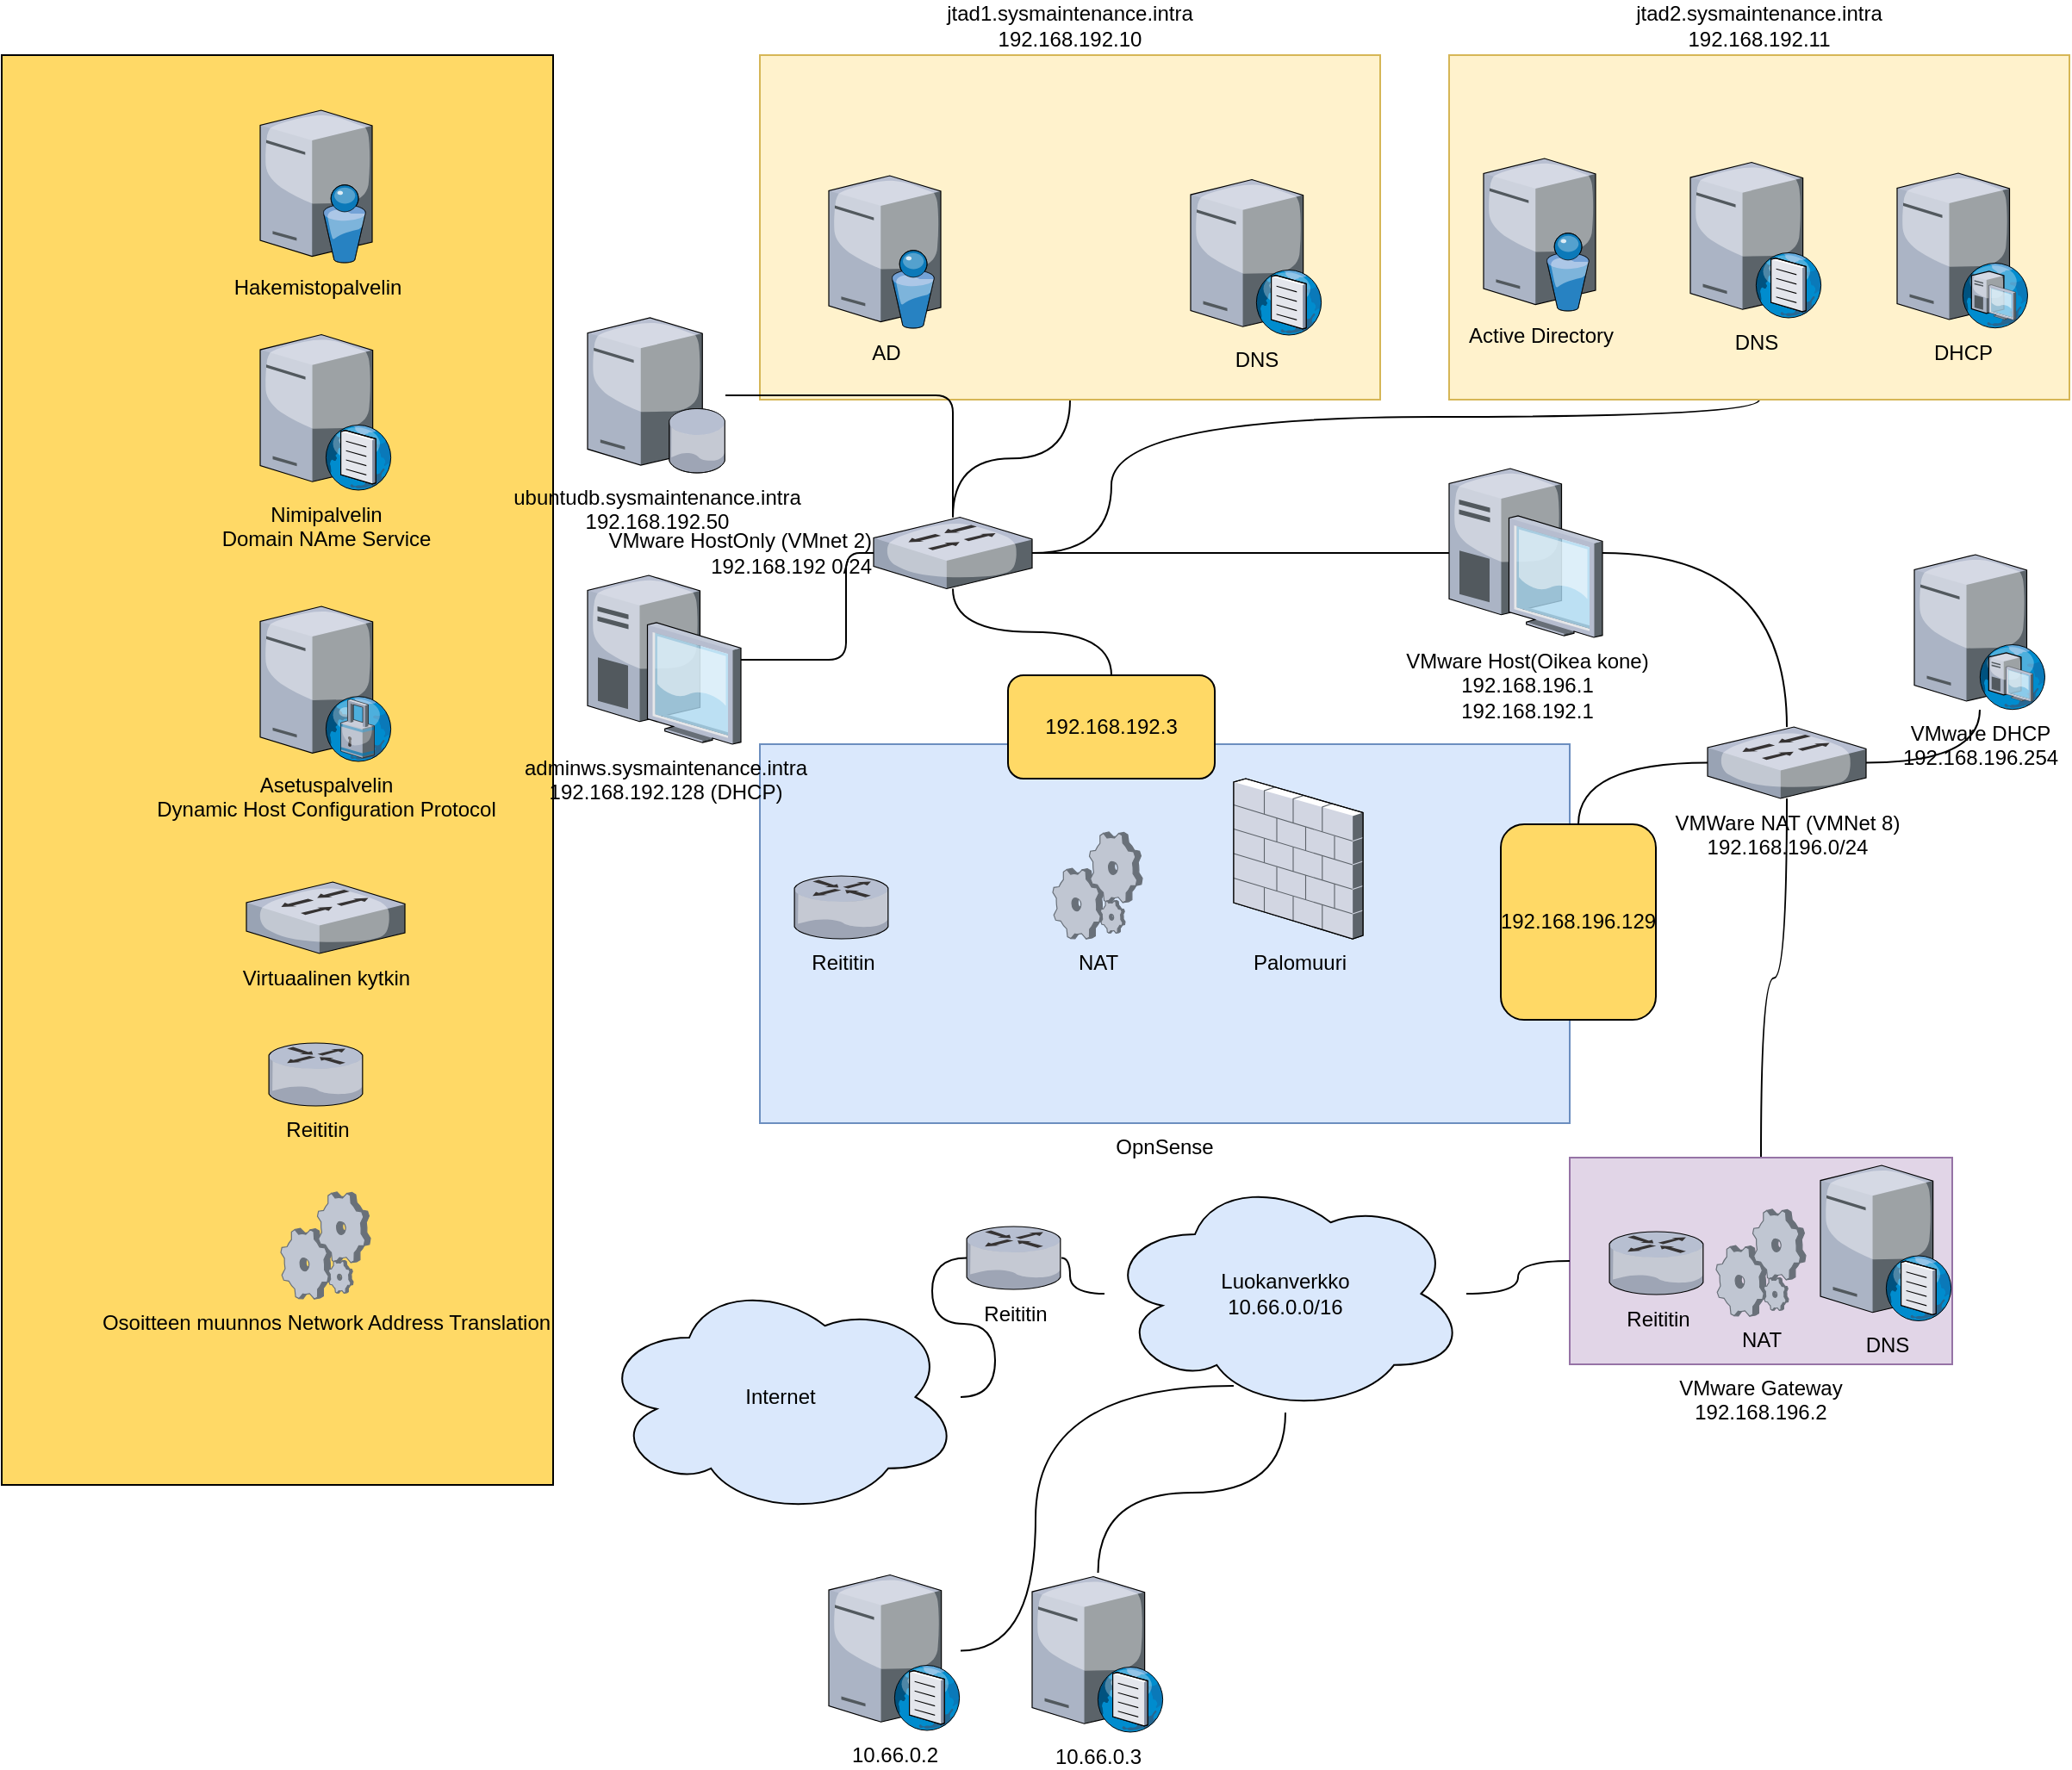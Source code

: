 <mxfile version="20.6.2" type="device"><diagram id="OtLNqFFVJTeNIrDypzuf" name="Page-1"><mxGraphModel dx="2256" dy="884" grid="1" gridSize="10" guides="1" tooltips="1" connect="1" arrows="1" fold="1" page="1" pageScale="1" pageWidth="850" pageHeight="1100" math="0" shadow="0"><root><mxCell id="0"/><mxCell id="1" parent="0"/><mxCell id="iy-Jqvx_aMD-wlpOjrOe-61" value="" style="rounded=0;whiteSpace=wrap;html=1;shadow=0;glass=0;sketch=0;strokeColor=#000000;fillColor=#FFD966;" parent="1" vertex="1"><mxGeometry x="-400" y="40" width="320" height="830" as="geometry"/></mxCell><mxCell id="iy-Jqvx_aMD-wlpOjrOe-37" style="edgeStyle=orthogonalEdgeStyle;orthogonalLoop=1;jettySize=auto;html=1;curved=1;endArrow=none;endFill=0;" parent="1" source="iy-Jqvx_aMD-wlpOjrOe-5" target="iy-Jqvx_aMD-wlpOjrOe-20" edge="1"><mxGeometry relative="1" as="geometry"/></mxCell><mxCell id="iy-Jqvx_aMD-wlpOjrOe-5" value="jtad1.sysmaintenance.intra&lt;br&gt;192.168.192.10" style="rounded=0;whiteSpace=wrap;html=1;glass=0;sketch=0;shadow=0;fillColor=#fff2cc;strokeColor=#d6b656;spacingTop=0;labelPosition=center;verticalLabelPosition=top;align=center;verticalAlign=bottom;" parent="1" vertex="1"><mxGeometry x="40" y="40" width="360" height="200" as="geometry"/></mxCell><mxCell id="iy-Jqvx_aMD-wlpOjrOe-6" value="AD" style="verticalLabelPosition=bottom;sketch=0;aspect=fixed;html=1;verticalAlign=top;strokeColor=none;align=center;outlineConnect=0;shape=mxgraph.citrix.directory_server;shadow=0;glass=0;fillColor=#FFD966;labelPosition=center;" parent="1" vertex="1"><mxGeometry x="80" y="110" width="65" height="88.5" as="geometry"/></mxCell><mxCell id="iy-Jqvx_aMD-wlpOjrOe-7" value="DNS" style="verticalLabelPosition=bottom;sketch=0;aspect=fixed;html=1;verticalAlign=top;strokeColor=none;align=center;outlineConnect=0;shape=mxgraph.citrix.dns_server;shadow=0;glass=0;fillColor=#FFD966;" parent="1" vertex="1"><mxGeometry x="290" y="110" width="76.5" height="92.5" as="geometry"/></mxCell><mxCell id="iy-Jqvx_aMD-wlpOjrOe-38" style="edgeStyle=orthogonalEdgeStyle;curved=1;orthogonalLoop=1;jettySize=auto;html=1;endArrow=none;endFill=0;" parent="1" source="iy-Jqvx_aMD-wlpOjrOe-8" target="iy-Jqvx_aMD-wlpOjrOe-20" edge="1"><mxGeometry relative="1" as="geometry"><Array as="points"><mxPoint x="620" y="250"/><mxPoint x="244" y="250"/></Array></mxGeometry></mxCell><mxCell id="iy-Jqvx_aMD-wlpOjrOe-8" value="jtad2.sysmaintenance.intra&lt;br&gt;192.168.192.11" style="rounded=0;whiteSpace=wrap;html=1;glass=0;sketch=0;shadow=0;fillColor=#fff2cc;strokeColor=#d6b656;spacingTop=0;labelPosition=center;verticalLabelPosition=top;align=center;verticalAlign=bottom;" parent="1" vertex="1"><mxGeometry x="440" y="40" width="360" height="200" as="geometry"/></mxCell><mxCell id="iy-Jqvx_aMD-wlpOjrOe-9" value="Active Directory" style="verticalLabelPosition=bottom;sketch=0;aspect=fixed;html=1;verticalAlign=top;strokeColor=none;align=center;outlineConnect=0;shape=mxgraph.citrix.directory_server;shadow=0;glass=0;fillColor=#FFD966;labelPosition=center;" parent="1" vertex="1"><mxGeometry x="460" y="100" width="65" height="88.5" as="geometry"/></mxCell><mxCell id="iy-Jqvx_aMD-wlpOjrOe-10" value="DNS" style="verticalLabelPosition=bottom;sketch=0;aspect=fixed;html=1;verticalAlign=top;strokeColor=none;align=center;outlineConnect=0;shape=mxgraph.citrix.dns_server;shadow=0;glass=0;fillColor=#FFD966;" parent="1" vertex="1"><mxGeometry x="580" y="100" width="76.5" height="92.5" as="geometry"/></mxCell><mxCell id="iy-Jqvx_aMD-wlpOjrOe-11" value="DHCP" style="verticalLabelPosition=bottom;sketch=0;aspect=fixed;html=1;verticalAlign=top;strokeColor=none;align=center;outlineConnect=0;shape=mxgraph.citrix.dhcp_server;shadow=0;glass=0;fillColor=#FFD966;" parent="1" vertex="1"><mxGeometry x="700" y="108.5" width="76" height="90" as="geometry"/></mxCell><mxCell id="iy-Jqvx_aMD-wlpOjrOe-14" value="OpnSense" style="rounded=0;whiteSpace=wrap;html=1;shadow=0;glass=0;sketch=0;fillColor=#dae8fc;strokeColor=#6c8ebf;labelPosition=center;verticalLabelPosition=bottom;align=center;verticalAlign=top;" parent="1" vertex="1"><mxGeometry x="40" y="440" width="470" height="220" as="geometry"/></mxCell><mxCell id="iy-Jqvx_aMD-wlpOjrOe-15" value="Palomuuri" style="verticalLabelPosition=bottom;sketch=0;aspect=fixed;html=1;verticalAlign=top;strokeColor=none;align=center;outlineConnect=0;shape=mxgraph.citrix.firewall;shadow=0;glass=0;fillColor=#FFD966;" parent="1" vertex="1"><mxGeometry x="315" y="460" width="75" height="93" as="geometry"/></mxCell><mxCell id="iy-Jqvx_aMD-wlpOjrOe-16" value="Reititin" style="verticalLabelPosition=bottom;sketch=0;aspect=fixed;html=1;verticalAlign=top;strokeColor=none;align=center;outlineConnect=0;shape=mxgraph.citrix.router;shadow=0;glass=0;fillColor=#FFD966;" parent="1" vertex="1"><mxGeometry x="60" y="516.5" width="55" height="36.5" as="geometry"/></mxCell><mxCell id="iy-Jqvx_aMD-wlpOjrOe-17" value="NAT" style="verticalLabelPosition=bottom;sketch=0;aspect=fixed;html=1;verticalAlign=top;strokeColor=none;align=center;outlineConnect=0;shape=mxgraph.citrix.process;shadow=0;glass=0;fillColor=#FFD966;" parent="1" vertex="1"><mxGeometry x="210" y="491" width="52" height="62" as="geometry"/></mxCell><mxCell id="iy-Jqvx_aMD-wlpOjrOe-49" style="edgeStyle=orthogonalEdgeStyle;curved=1;orthogonalLoop=1;jettySize=auto;html=1;endArrow=none;endFill=0;" parent="1" source="iy-Jqvx_aMD-wlpOjrOe-18" target="iy-Jqvx_aMD-wlpOjrOe-48" edge="1"><mxGeometry relative="1" as="geometry"/></mxCell><mxCell id="iy-Jqvx_aMD-wlpOjrOe-18" value="Luokanverkko&lt;br&gt;10.66.0.0/16" style="ellipse;shape=cloud;whiteSpace=wrap;html=1;shadow=0;glass=0;sketch=0;fillColor=#dae8fc;strokeColor=#000000;labelPosition=center;verticalLabelPosition=middle;align=center;verticalAlign=middle;" parent="1" vertex="1"><mxGeometry x="240" y="690" width="210" height="138" as="geometry"/></mxCell><mxCell id="iy-Jqvx_aMD-wlpOjrOe-42" style="edgeStyle=orthogonalEdgeStyle;curved=1;orthogonalLoop=1;jettySize=auto;html=1;endArrow=none;endFill=0;" parent="1" source="iy-Jqvx_aMD-wlpOjrOe-19" target="iy-Jqvx_aMD-wlpOjrOe-32" edge="1"><mxGeometry relative="1" as="geometry"/></mxCell><mxCell id="iy-Jqvx_aMD-wlpOjrOe-43" style="edgeStyle=orthogonalEdgeStyle;curved=1;orthogonalLoop=1;jettySize=auto;html=1;endArrow=none;endFill=0;" parent="1" source="iy-Jqvx_aMD-wlpOjrOe-19" target="iy-Jqvx_aMD-wlpOjrOe-22" edge="1"><mxGeometry relative="1" as="geometry"/></mxCell><mxCell id="iy-Jqvx_aMD-wlpOjrOe-45" style="edgeStyle=orthogonalEdgeStyle;curved=1;orthogonalLoop=1;jettySize=auto;html=1;endArrow=none;endFill=0;" parent="1" source="iy-Jqvx_aMD-wlpOjrOe-19" target="iy-Jqvx_aMD-wlpOjrOe-28" edge="1"><mxGeometry relative="1" as="geometry"/></mxCell><mxCell id="iy-Jqvx_aMD-wlpOjrOe-19" value="VMWare NAT (VMNet 8)&lt;br&gt;192.168.196.0/24" style="verticalLabelPosition=bottom;sketch=0;aspect=fixed;html=1;verticalAlign=top;strokeColor=none;align=center;outlineConnect=0;shape=mxgraph.citrix.switch;shadow=0;glass=0;fillColor=#FFD966;" parent="1" vertex="1"><mxGeometry x="590" y="430" width="92" height="41.5" as="geometry"/></mxCell><mxCell id="iy-Jqvx_aMD-wlpOjrOe-39" style="edgeStyle=orthogonalEdgeStyle;curved=1;orthogonalLoop=1;jettySize=auto;html=1;endArrow=none;endFill=0;" parent="1" source="iy-Jqvx_aMD-wlpOjrOe-20" target="iy-Jqvx_aMD-wlpOjrOe-21" edge="1"><mxGeometry relative="1" as="geometry"/></mxCell><mxCell id="iy-Jqvx_aMD-wlpOjrOe-20" value="VMware HostOnly (VMnet 2)&lt;br&gt;192.168.192 0/24" style="verticalLabelPosition=middle;sketch=0;aspect=fixed;html=1;verticalAlign=middle;strokeColor=none;align=right;outlineConnect=0;shape=mxgraph.citrix.switch;shadow=0;glass=0;fillColor=#FFD966;labelPosition=left;" parent="1" vertex="1"><mxGeometry x="106" y="308.25" width="92" height="41.5" as="geometry"/></mxCell><mxCell id="iy-Jqvx_aMD-wlpOjrOe-21" value="192.168.192.3" style="rounded=1;whiteSpace=wrap;html=1;shadow=0;glass=0;sketch=0;strokeColor=#000000;fillColor=#FFD966;" parent="1" vertex="1"><mxGeometry x="184" y="400" width="120" height="60" as="geometry"/></mxCell><mxCell id="iy-Jqvx_aMD-wlpOjrOe-22" value="192.168.196.129" style="rounded=1;whiteSpace=wrap;html=1;shadow=0;glass=0;sketch=0;strokeColor=#000000;fillColor=#FFD966;" parent="1" vertex="1"><mxGeometry x="470" y="486.5" width="90" height="113.5" as="geometry"/></mxCell><mxCell id="iy-Jqvx_aMD-wlpOjrOe-31" value="" style="group" parent="1" vertex="1" connectable="0"><mxGeometry x="510" y="680" width="222" height="120" as="geometry"/></mxCell><mxCell id="iy-Jqvx_aMD-wlpOjrOe-28" value="VMware Gateway&lt;br&gt;192.168.196.2" style="rounded=0;whiteSpace=wrap;html=1;shadow=0;glass=0;sketch=0;labelPosition=center;verticalLabelPosition=bottom;align=center;verticalAlign=top;fillColor=#e1d5e7;strokeColor=#9673a6;" parent="iy-Jqvx_aMD-wlpOjrOe-31" vertex="1"><mxGeometry width="222" height="120" as="geometry"/></mxCell><mxCell id="iy-Jqvx_aMD-wlpOjrOe-23" value="DNS" style="verticalLabelPosition=bottom;sketch=0;aspect=fixed;html=1;verticalAlign=top;strokeColor=none;align=center;outlineConnect=0;shape=mxgraph.citrix.dns_server;shadow=0;glass=0;fillColor=#FFD966;" parent="iy-Jqvx_aMD-wlpOjrOe-31" vertex="1"><mxGeometry x="145.5" y="2.25" width="76.5" height="92.5" as="geometry"/></mxCell><mxCell id="iy-Jqvx_aMD-wlpOjrOe-24" value="Reititin" style="verticalLabelPosition=bottom;sketch=0;aspect=fixed;html=1;verticalAlign=top;strokeColor=none;align=center;outlineConnect=0;shape=mxgraph.citrix.router;shadow=0;glass=0;fillColor=#FFD966;" parent="iy-Jqvx_aMD-wlpOjrOe-31" vertex="1"><mxGeometry x="23" y="43" width="55" height="36.5" as="geometry"/></mxCell><mxCell id="GQsqadWeq-eP-6hVlnUb-1" value="NAT" style="verticalLabelPosition=bottom;sketch=0;aspect=fixed;html=1;verticalAlign=top;strokeColor=none;align=center;outlineConnect=0;shape=mxgraph.citrix.process;shadow=0;glass=0;fillColor=#FFD966;" parent="iy-Jqvx_aMD-wlpOjrOe-31" vertex="1"><mxGeometry x="85" y="30" width="52" height="62" as="geometry"/></mxCell><mxCell id="iy-Jqvx_aMD-wlpOjrOe-32" value="VMware DHCP&lt;br&gt;192.168.196.254" style="verticalLabelPosition=bottom;sketch=0;aspect=fixed;html=1;verticalAlign=top;strokeColor=none;align=center;outlineConnect=0;shape=mxgraph.citrix.dhcp_server;shadow=0;glass=0;fillColor=#FFD966;" parent="1" vertex="1"><mxGeometry x="710" y="330" width="76" height="90" as="geometry"/></mxCell><mxCell id="iy-Jqvx_aMD-wlpOjrOe-40" style="edgeStyle=orthogonalEdgeStyle;curved=1;orthogonalLoop=1;jettySize=auto;html=1;endArrow=none;endFill=0;" parent="1" source="iy-Jqvx_aMD-wlpOjrOe-33" target="iy-Jqvx_aMD-wlpOjrOe-20" edge="1"><mxGeometry relative="1" as="geometry"/></mxCell><mxCell id="iy-Jqvx_aMD-wlpOjrOe-41" style="edgeStyle=orthogonalEdgeStyle;curved=1;orthogonalLoop=1;jettySize=auto;html=1;endArrow=none;endFill=0;" parent="1" source="iy-Jqvx_aMD-wlpOjrOe-33" target="iy-Jqvx_aMD-wlpOjrOe-19" edge="1"><mxGeometry relative="1" as="geometry"><Array as="points"><mxPoint x="636" y="329"/></Array></mxGeometry></mxCell><mxCell id="iy-Jqvx_aMD-wlpOjrOe-33" value="VMware Host(Oikea kone)&lt;br&gt;192.168.196.1&lt;br&gt;192.168.192.1" style="verticalLabelPosition=bottom;sketch=0;aspect=fixed;html=1;verticalAlign=top;strokeColor=none;align=center;outlineConnect=0;shape=mxgraph.citrix.desktop;shadow=0;glass=0;fillColor=#FFD966;" parent="1" vertex="1"><mxGeometry x="440" y="280" width="89" height="98" as="geometry"/></mxCell><mxCell id="iy-Jqvx_aMD-wlpOjrOe-53" style="edgeStyle=orthogonalEdgeStyle;curved=1;orthogonalLoop=1;jettySize=auto;html=1;entryX=0.357;entryY=0.888;entryDx=0;entryDy=0;entryPerimeter=0;endArrow=none;endFill=0;" parent="1" source="iy-Jqvx_aMD-wlpOjrOe-34" target="iy-Jqvx_aMD-wlpOjrOe-18" edge="1"><mxGeometry relative="1" as="geometry"><Array as="points"><mxPoint x="200" y="966"/><mxPoint x="200" y="813"/></Array></mxGeometry></mxCell><mxCell id="iy-Jqvx_aMD-wlpOjrOe-34" value="10.66.0.2" style="verticalLabelPosition=bottom;sketch=0;aspect=fixed;html=1;verticalAlign=top;strokeColor=none;align=center;outlineConnect=0;shape=mxgraph.citrix.dns_server;shadow=0;glass=0;fillColor=#FFD966;" parent="1" vertex="1"><mxGeometry x="80" y="920" width="76.5" height="92.5" as="geometry"/></mxCell><mxCell id="iy-Jqvx_aMD-wlpOjrOe-54" style="edgeStyle=orthogonalEdgeStyle;curved=1;orthogonalLoop=1;jettySize=auto;html=1;endArrow=none;endFill=0;" parent="1" source="iy-Jqvx_aMD-wlpOjrOe-35" target="iy-Jqvx_aMD-wlpOjrOe-18" edge="1"><mxGeometry relative="1" as="geometry"/></mxCell><mxCell id="iy-Jqvx_aMD-wlpOjrOe-35" value="10.66.0.3" style="verticalLabelPosition=bottom;sketch=0;aspect=fixed;html=1;verticalAlign=top;strokeColor=none;align=center;outlineConnect=0;shape=mxgraph.citrix.dns_server;shadow=0;glass=0;fillColor=#FFD966;" parent="1" vertex="1"><mxGeometry x="198" y="921" width="76.5" height="92.5" as="geometry"/></mxCell><mxCell id="iy-Jqvx_aMD-wlpOjrOe-36" value="Internet" style="ellipse;shape=cloud;whiteSpace=wrap;html=1;shadow=0;glass=0;sketch=0;fillColor=#dae8fc;strokeColor=#000000;labelPosition=center;verticalLabelPosition=middle;align=center;verticalAlign=middle;" parent="1" vertex="1"><mxGeometry x="-53.5" y="750" width="210" height="138" as="geometry"/></mxCell><mxCell id="iy-Jqvx_aMD-wlpOjrOe-46" style="edgeStyle=orthogonalEdgeStyle;curved=1;orthogonalLoop=1;jettySize=auto;html=1;endArrow=none;endFill=0;" parent="1" source="iy-Jqvx_aMD-wlpOjrOe-28" target="iy-Jqvx_aMD-wlpOjrOe-18" edge="1"><mxGeometry relative="1" as="geometry"/></mxCell><mxCell id="iy-Jqvx_aMD-wlpOjrOe-50" style="edgeStyle=orthogonalEdgeStyle;curved=1;orthogonalLoop=1;jettySize=auto;html=1;endArrow=none;endFill=0;" parent="1" source="iy-Jqvx_aMD-wlpOjrOe-48" target="iy-Jqvx_aMD-wlpOjrOe-36" edge="1"><mxGeometry relative="1" as="geometry"/></mxCell><mxCell id="iy-Jqvx_aMD-wlpOjrOe-48" value="Reititin" style="verticalLabelPosition=bottom;sketch=0;aspect=fixed;html=1;verticalAlign=top;strokeColor=none;align=center;outlineConnect=0;shape=mxgraph.citrix.router;shadow=0;glass=0;fillColor=#FFD966;" parent="1" vertex="1"><mxGeometry x="160" y="720" width="55" height="36.5" as="geometry"/></mxCell><mxCell id="iy-Jqvx_aMD-wlpOjrOe-55" value="Nimipalvelin&lt;br&gt;Domain NAme Service&lt;br&gt;" style="verticalLabelPosition=bottom;sketch=0;aspect=fixed;html=1;verticalAlign=top;strokeColor=none;align=center;outlineConnect=0;shape=mxgraph.citrix.dns_server;shadow=0;glass=0;fillColor=#FFD966;" parent="1" vertex="1"><mxGeometry x="-250" y="200" width="76.5" height="92.5" as="geometry"/></mxCell><mxCell id="iy-Jqvx_aMD-wlpOjrOe-56" value="Hakemistopalvelin" style="verticalLabelPosition=bottom;sketch=0;aspect=fixed;html=1;verticalAlign=top;strokeColor=none;align=center;outlineConnect=0;shape=mxgraph.citrix.directory_server;shadow=0;glass=0;fillColor=#FFD966;" parent="1" vertex="1"><mxGeometry x="-250" y="72" width="65" height="88.5" as="geometry"/></mxCell><mxCell id="iy-Jqvx_aMD-wlpOjrOe-57" value="Asetuspalvelin&lt;br&gt;Dynamic Host Configuration Protocol" style="verticalLabelPosition=bottom;sketch=0;aspect=fixed;html=1;verticalAlign=top;strokeColor=none;align=center;outlineConnect=0;shape=mxgraph.citrix.proxy_server;shadow=0;glass=0;fillColor=#FFD966;" parent="1" vertex="1"><mxGeometry x="-250" y="360" width="76.5" height="90" as="geometry"/></mxCell><mxCell id="iy-Jqvx_aMD-wlpOjrOe-58" value="Virtuaalinen kytkin" style="verticalLabelPosition=bottom;sketch=0;aspect=fixed;html=1;verticalAlign=top;strokeColor=none;align=center;outlineConnect=0;shape=mxgraph.citrix.switch;shadow=0;glass=0;fillColor=#FFD966;" parent="1" vertex="1"><mxGeometry x="-258" y="520" width="92" height="41.5" as="geometry"/></mxCell><mxCell id="iy-Jqvx_aMD-wlpOjrOe-59" value="Reititin" style="verticalLabelPosition=bottom;sketch=0;aspect=fixed;html=1;verticalAlign=top;strokeColor=none;align=center;outlineConnect=0;shape=mxgraph.citrix.router;shadow=0;glass=0;fillColor=#FFD966;" parent="1" vertex="1"><mxGeometry x="-245" y="613.5" width="55" height="36.5" as="geometry"/></mxCell><mxCell id="iy-Jqvx_aMD-wlpOjrOe-60" value="Osoitteen muunnos Network Address Translation" style="verticalLabelPosition=bottom;sketch=0;aspect=fixed;html=1;verticalAlign=top;strokeColor=none;align=center;outlineConnect=0;shape=mxgraph.citrix.process;shadow=0;glass=0;fillColor=#FFD966;" parent="1" vertex="1"><mxGeometry x="-238" y="700" width="52" height="62" as="geometry"/></mxCell><mxCell id="6eECqvuyqCwRTO5nEj93-2" style="edgeStyle=orthogonalEdgeStyle;rounded=1;orthogonalLoop=1;jettySize=auto;html=1;strokeColor=default;startArrow=none;startFill=0;endArrow=none;endFill=0;" edge="1" parent="1" source="6eECqvuyqCwRTO5nEj93-1" target="iy-Jqvx_aMD-wlpOjrOe-20"><mxGeometry relative="1" as="geometry"/></mxCell><mxCell id="6eECqvuyqCwRTO5nEj93-1" value="ubuntudb.sysmaintenance.intra&lt;br&gt;192.168.192.50" style="verticalLabelPosition=bottom;sketch=0;aspect=fixed;html=1;verticalAlign=top;strokeColor=none;align=center;outlineConnect=0;shape=mxgraph.citrix.database_server;" vertex="1" parent="1"><mxGeometry x="-60" y="192.5" width="80" height="90" as="geometry"/></mxCell><mxCell id="6eECqvuyqCwRTO5nEj93-4" style="edgeStyle=orthogonalEdgeStyle;rounded=1;orthogonalLoop=1;jettySize=auto;html=1;strokeColor=default;startArrow=none;startFill=0;endArrow=none;endFill=0;" edge="1" parent="1" source="6eECqvuyqCwRTO5nEj93-3" target="iy-Jqvx_aMD-wlpOjrOe-20"><mxGeometry relative="1" as="geometry"><Array as="points"><mxPoint x="90" y="391"/><mxPoint x="90" y="329"/></Array></mxGeometry></mxCell><mxCell id="6eECqvuyqCwRTO5nEj93-3" value="adminws.sysmaintenance.intra&lt;br&gt;192.168.192.128&amp;nbsp;(DHCP)" style="verticalLabelPosition=bottom;sketch=0;aspect=fixed;html=1;verticalAlign=top;strokeColor=none;align=center;outlineConnect=0;shape=mxgraph.citrix.desktop;" vertex="1" parent="1"><mxGeometry x="-60" y="342" width="89" height="98" as="geometry"/></mxCell></root></mxGraphModel></diagram></mxfile>
